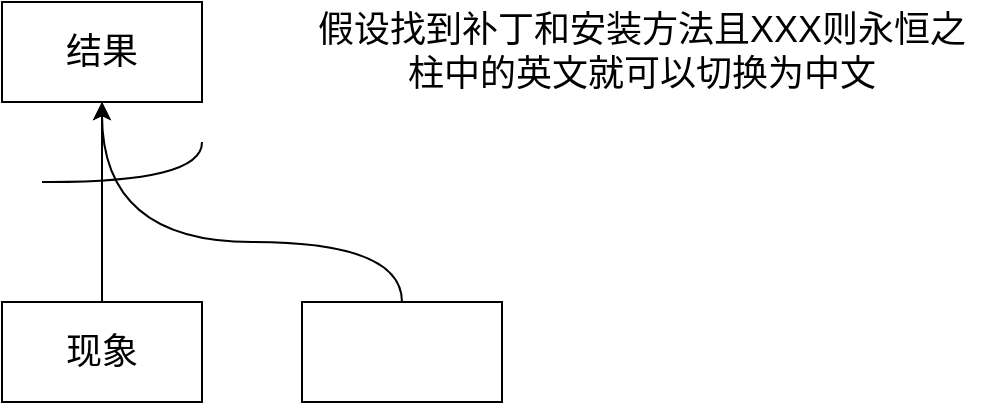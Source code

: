 <mxfile version="22.1.7" type="github">
  <diagram name="第 1 页" id="7Qjpa9ZFu0fZMU6uaSOI">
    <mxGraphModel dx="1594" dy="754" grid="1" gridSize="10" guides="1" tooltips="1" connect="1" arrows="1" fold="1" page="1" pageScale="1" pageWidth="827" pageHeight="1169" math="0" shadow="0">
      <root>
        <mxCell id="0" />
        <mxCell id="1" parent="0" />
        <mxCell id="0LUEohw0wYI0wddUHdcj-3" style="edgeStyle=orthogonalEdgeStyle;rounded=0;orthogonalLoop=1;jettySize=auto;html=1;entryX=0.5;entryY=1;entryDx=0;entryDy=0;" edge="1" parent="1" source="sBUcJT7NgdSLqTTxF6SH-1" target="0LUEohw0wYI0wddUHdcj-1">
          <mxGeometry relative="1" as="geometry" />
        </mxCell>
        <mxCell id="sBUcJT7NgdSLqTTxF6SH-1" value="&lt;font style=&quot;font-size: 18px;&quot;&gt;现象&lt;/font&gt;" style="rounded=0;whiteSpace=wrap;html=1;" parent="1" vertex="1">
          <mxGeometry x="40" y="430" width="100" height="50" as="geometry" />
        </mxCell>
        <mxCell id="0LUEohw0wYI0wddUHdcj-1" value="&lt;font style=&quot;font-size: 18px;&quot;&gt;结果&lt;/font&gt;" style="rounded=0;whiteSpace=wrap;html=1;" vertex="1" parent="1">
          <mxGeometry x="40" y="280" width="100" height="50" as="geometry" />
        </mxCell>
        <mxCell id="0LUEohw0wYI0wddUHdcj-4" style="edgeStyle=orthogonalEdgeStyle;rounded=0;orthogonalLoop=1;jettySize=auto;html=1;entryX=0.5;entryY=1;entryDx=0;entryDy=0;curved=1;" edge="1" parent="1" source="0LUEohw0wYI0wddUHdcj-2" target="0LUEohw0wYI0wddUHdcj-1">
          <mxGeometry relative="1" as="geometry">
            <Array as="points">
              <mxPoint x="240" y="400" />
              <mxPoint x="90" y="400" />
            </Array>
          </mxGeometry>
        </mxCell>
        <mxCell id="0LUEohw0wYI0wddUHdcj-2" value="" style="rounded=0;whiteSpace=wrap;html=1;" vertex="1" parent="1">
          <mxGeometry x="190" y="430" width="100" height="50" as="geometry" />
        </mxCell>
        <mxCell id="0LUEohw0wYI0wddUHdcj-5" value="" style="endArrow=none;html=1;rounded=0;edgeStyle=orthogonalEdgeStyle;curved=1;" edge="1" parent="1">
          <mxGeometry width="50" height="50" relative="1" as="geometry">
            <mxPoint x="60" y="370" as="sourcePoint" />
            <mxPoint x="140" y="350" as="targetPoint" />
          </mxGeometry>
        </mxCell>
        <mxCell id="0LUEohw0wYI0wddUHdcj-6" value="&lt;font style=&quot;font-size: 18px;&quot;&gt;假设找到补丁和安装方法且XXX则永恒之柱中的英文就可以切换为中文&lt;/font&gt;" style="text;html=1;strokeColor=none;fillColor=none;align=center;verticalAlign=middle;whiteSpace=wrap;rounded=0;" vertex="1" parent="1">
          <mxGeometry x="190" y="280" width="340" height="50" as="geometry" />
        </mxCell>
      </root>
    </mxGraphModel>
  </diagram>
</mxfile>
